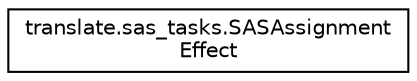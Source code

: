 digraph "Graphical Class Hierarchy"
{
  edge [fontname="Helvetica",fontsize="10",labelfontname="Helvetica",labelfontsize="10"];
  node [fontname="Helvetica",fontsize="10",shape=record];
  rankdir="LR";
  Node1 [label="translate.sas_tasks.SASAssignment\lEffect",height=0.2,width=0.4,color="black", fillcolor="white", style="filled",URL="$classtranslate_1_1sas__tasks_1_1SASAssignmentEffect.html"];
}
